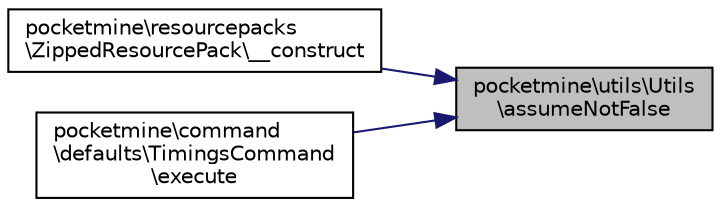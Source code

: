 digraph "pocketmine\utils\Utils\assumeNotFalse"
{
 // INTERACTIVE_SVG=YES
 // LATEX_PDF_SIZE
  edge [fontname="Helvetica",fontsize="10",labelfontname="Helvetica",labelfontsize="10"];
  node [fontname="Helvetica",fontsize="10",shape=record];
  rankdir="RL";
  Node1 [label="pocketmine\\utils\\Utils\l\\assumeNotFalse",height=0.2,width=0.4,color="black", fillcolor="grey75", style="filled", fontcolor="black",tooltip=" "];
  Node1 -> Node2 [dir="back",color="midnightblue",fontsize="10",style="solid",fontname="Helvetica"];
  Node2 [label="pocketmine\\resourcepacks\l\\ZippedResourcePack\\__construct",height=0.2,width=0.4,color="black", fillcolor="white", style="filled",URL="$d3/da4/classpocketmine_1_1resourcepacks_1_1_zipped_resource_pack.html#a0585a4591fcd4a623f75f361f7cb1992",tooltip=" "];
  Node1 -> Node3 [dir="back",color="midnightblue",fontsize="10",style="solid",fontname="Helvetica"];
  Node3 [label="pocketmine\\command\l\\defaults\\TimingsCommand\l\\execute",height=0.2,width=0.4,color="black", fillcolor="white", style="filled",URL="$d6/d17/classpocketmine_1_1command_1_1defaults_1_1_timings_command.html#a9c284e20ac879cc67dbd8bc5a8b8275f",tooltip=" "];
}
